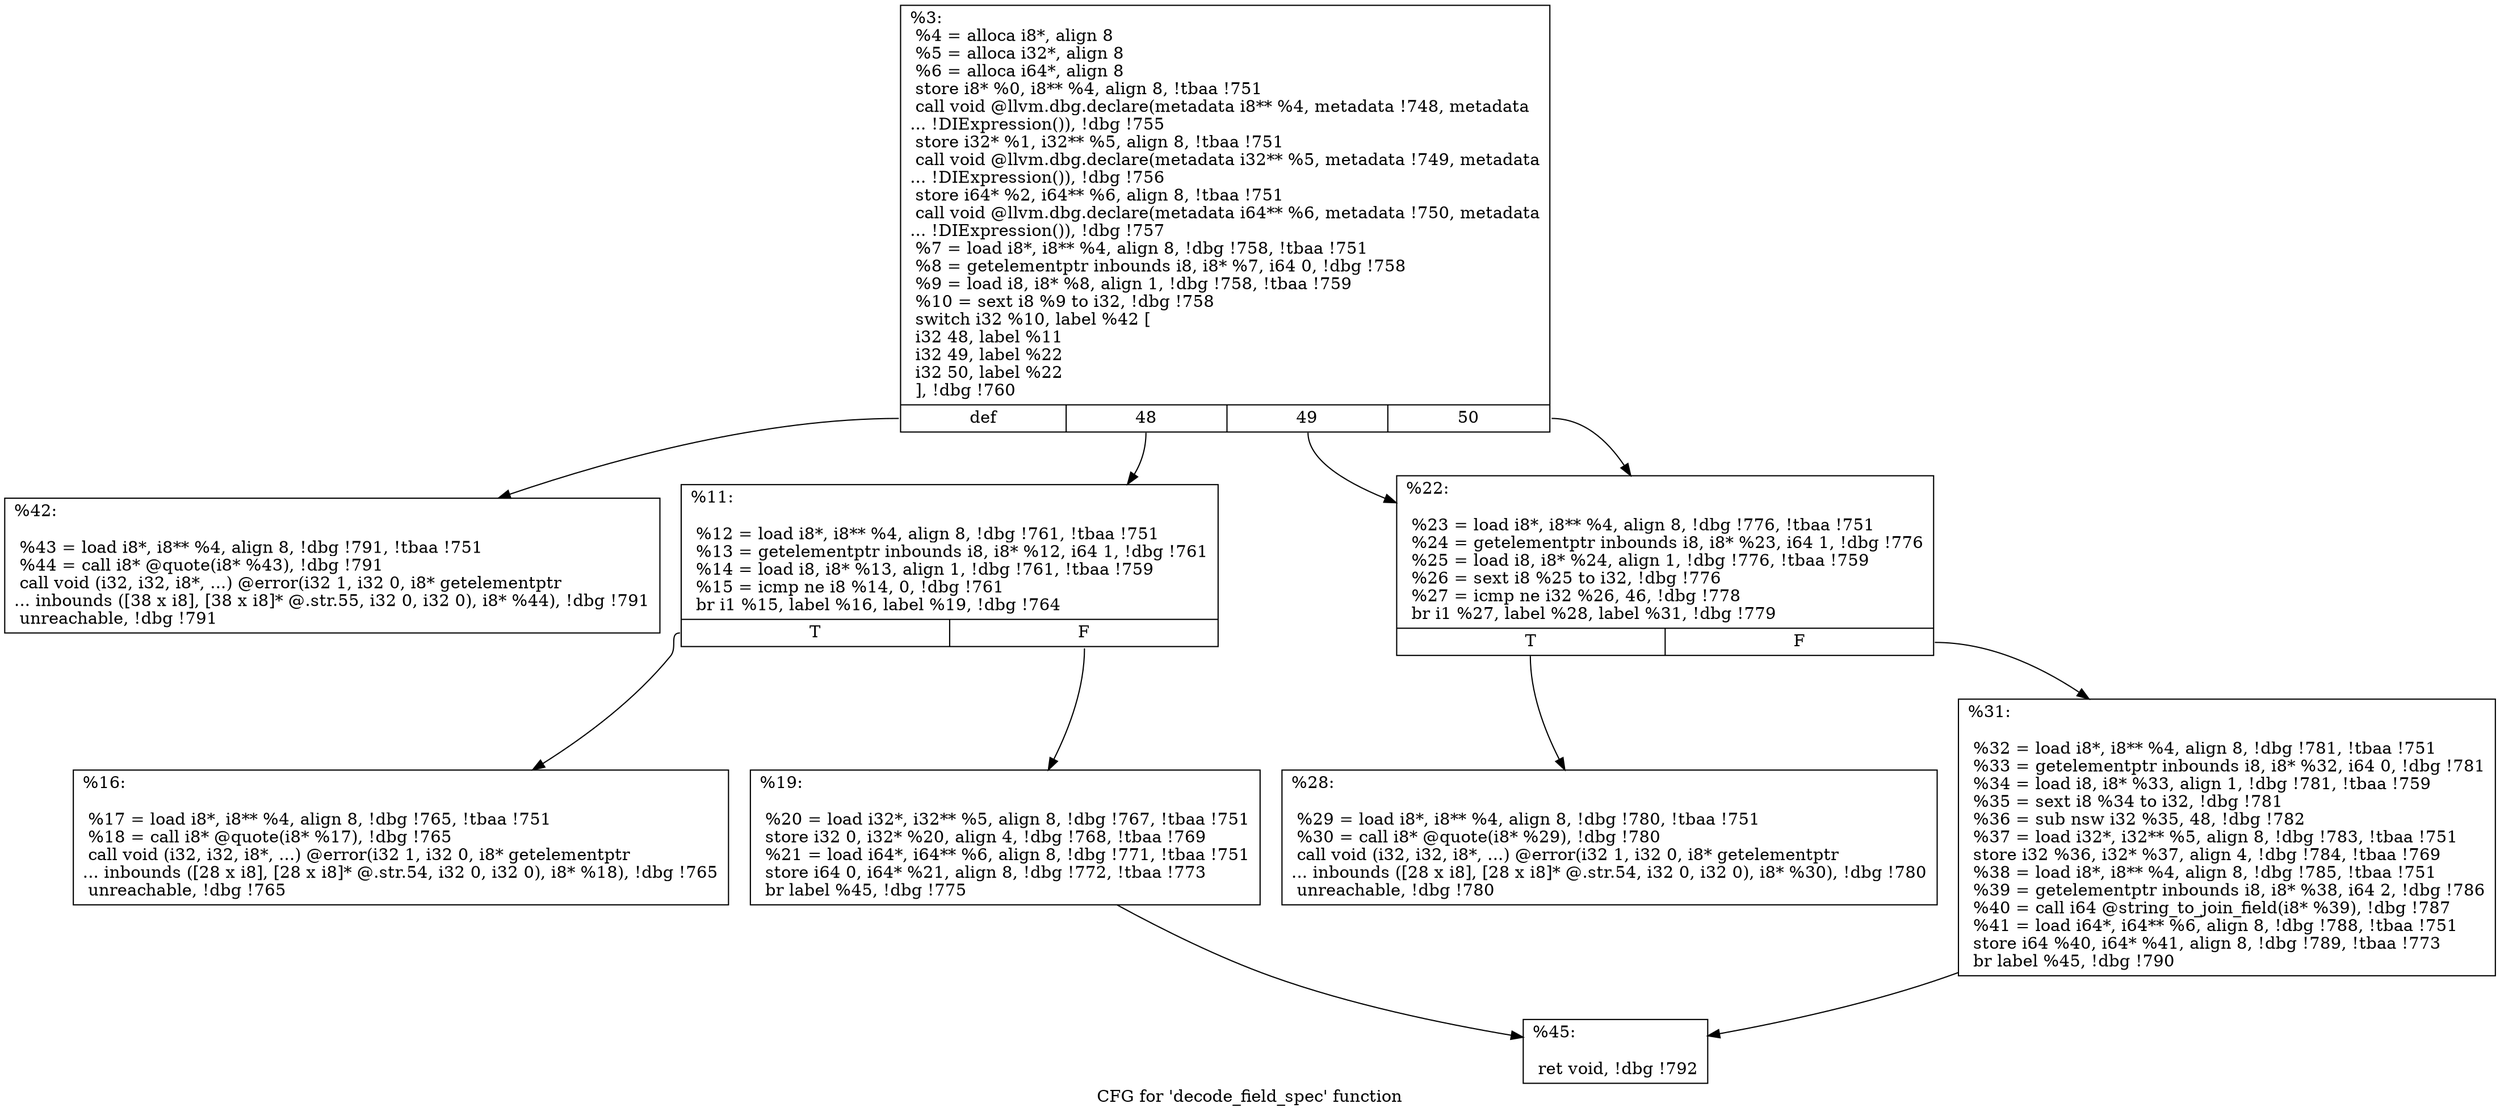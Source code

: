 digraph "CFG for 'decode_field_spec' function" {
	label="CFG for 'decode_field_spec' function";

	Node0xd0b670 [shape=record,label="{%3:\l  %4 = alloca i8*, align 8\l  %5 = alloca i32*, align 8\l  %6 = alloca i64*, align 8\l  store i8* %0, i8** %4, align 8, !tbaa !751\l  call void @llvm.dbg.declare(metadata i8** %4, metadata !748, metadata\l... !DIExpression()), !dbg !755\l  store i32* %1, i32** %5, align 8, !tbaa !751\l  call void @llvm.dbg.declare(metadata i32** %5, metadata !749, metadata\l... !DIExpression()), !dbg !756\l  store i64* %2, i64** %6, align 8, !tbaa !751\l  call void @llvm.dbg.declare(metadata i64** %6, metadata !750, metadata\l... !DIExpression()), !dbg !757\l  %7 = load i8*, i8** %4, align 8, !dbg !758, !tbaa !751\l  %8 = getelementptr inbounds i8, i8* %7, i64 0, !dbg !758\l  %9 = load i8, i8* %8, align 1, !dbg !758, !tbaa !759\l  %10 = sext i8 %9 to i32, !dbg !758\l  switch i32 %10, label %42 [\l    i32 48, label %11\l    i32 49, label %22\l    i32 50, label %22\l  ], !dbg !760\l|{<s0>def|<s1>48|<s2>49|<s3>50}}"];
	Node0xd0b670:s0 -> Node0xd0b8a0;
	Node0xd0b670:s1 -> Node0xd0b6c0;
	Node0xd0b670:s2 -> Node0xd0b7b0;
	Node0xd0b670:s3 -> Node0xd0b7b0;
	Node0xd0b6c0 [shape=record,label="{%11:\l\l  %12 = load i8*, i8** %4, align 8, !dbg !761, !tbaa !751\l  %13 = getelementptr inbounds i8, i8* %12, i64 1, !dbg !761\l  %14 = load i8, i8* %13, align 1, !dbg !761, !tbaa !759\l  %15 = icmp ne i8 %14, 0, !dbg !761\l  br i1 %15, label %16, label %19, !dbg !764\l|{<s0>T|<s1>F}}"];
	Node0xd0b6c0:s0 -> Node0xd0b710;
	Node0xd0b6c0:s1 -> Node0xd0b760;
	Node0xd0b710 [shape=record,label="{%16:\l\l  %17 = load i8*, i8** %4, align 8, !dbg !765, !tbaa !751\l  %18 = call i8* @quote(i8* %17), !dbg !765\l  call void (i32, i32, i8*, ...) @error(i32 1, i32 0, i8* getelementptr\l... inbounds ([28 x i8], [28 x i8]* @.str.54, i32 0, i32 0), i8* %18), !dbg !765\l  unreachable, !dbg !765\l}"];
	Node0xd0b760 [shape=record,label="{%19:\l\l  %20 = load i32*, i32** %5, align 8, !dbg !767, !tbaa !751\l  store i32 0, i32* %20, align 4, !dbg !768, !tbaa !769\l  %21 = load i64*, i64** %6, align 8, !dbg !771, !tbaa !751\l  store i64 0, i64* %21, align 8, !dbg !772, !tbaa !773\l  br label %45, !dbg !775\l}"];
	Node0xd0b760 -> Node0xd0b8f0;
	Node0xd0b7b0 [shape=record,label="{%22:\l\l  %23 = load i8*, i8** %4, align 8, !dbg !776, !tbaa !751\l  %24 = getelementptr inbounds i8, i8* %23, i64 1, !dbg !776\l  %25 = load i8, i8* %24, align 1, !dbg !776, !tbaa !759\l  %26 = sext i8 %25 to i32, !dbg !776\l  %27 = icmp ne i32 %26, 46, !dbg !778\l  br i1 %27, label %28, label %31, !dbg !779\l|{<s0>T|<s1>F}}"];
	Node0xd0b7b0:s0 -> Node0xd0b800;
	Node0xd0b7b0:s1 -> Node0xd0b850;
	Node0xd0b800 [shape=record,label="{%28:\l\l  %29 = load i8*, i8** %4, align 8, !dbg !780, !tbaa !751\l  %30 = call i8* @quote(i8* %29), !dbg !780\l  call void (i32, i32, i8*, ...) @error(i32 1, i32 0, i8* getelementptr\l... inbounds ([28 x i8], [28 x i8]* @.str.54, i32 0, i32 0), i8* %30), !dbg !780\l  unreachable, !dbg !780\l}"];
	Node0xd0b850 [shape=record,label="{%31:\l\l  %32 = load i8*, i8** %4, align 8, !dbg !781, !tbaa !751\l  %33 = getelementptr inbounds i8, i8* %32, i64 0, !dbg !781\l  %34 = load i8, i8* %33, align 1, !dbg !781, !tbaa !759\l  %35 = sext i8 %34 to i32, !dbg !781\l  %36 = sub nsw i32 %35, 48, !dbg !782\l  %37 = load i32*, i32** %5, align 8, !dbg !783, !tbaa !751\l  store i32 %36, i32* %37, align 4, !dbg !784, !tbaa !769\l  %38 = load i8*, i8** %4, align 8, !dbg !785, !tbaa !751\l  %39 = getelementptr inbounds i8, i8* %38, i64 2, !dbg !786\l  %40 = call i64 @string_to_join_field(i8* %39), !dbg !787\l  %41 = load i64*, i64** %6, align 8, !dbg !788, !tbaa !751\l  store i64 %40, i64* %41, align 8, !dbg !789, !tbaa !773\l  br label %45, !dbg !790\l}"];
	Node0xd0b850 -> Node0xd0b8f0;
	Node0xd0b8a0 [shape=record,label="{%42:\l\l  %43 = load i8*, i8** %4, align 8, !dbg !791, !tbaa !751\l  %44 = call i8* @quote(i8* %43), !dbg !791\l  call void (i32, i32, i8*, ...) @error(i32 1, i32 0, i8* getelementptr\l... inbounds ([38 x i8], [38 x i8]* @.str.55, i32 0, i32 0), i8* %44), !dbg !791\l  unreachable, !dbg !791\l}"];
	Node0xd0b8f0 [shape=record,label="{%45:\l\l  ret void, !dbg !792\l}"];
}
